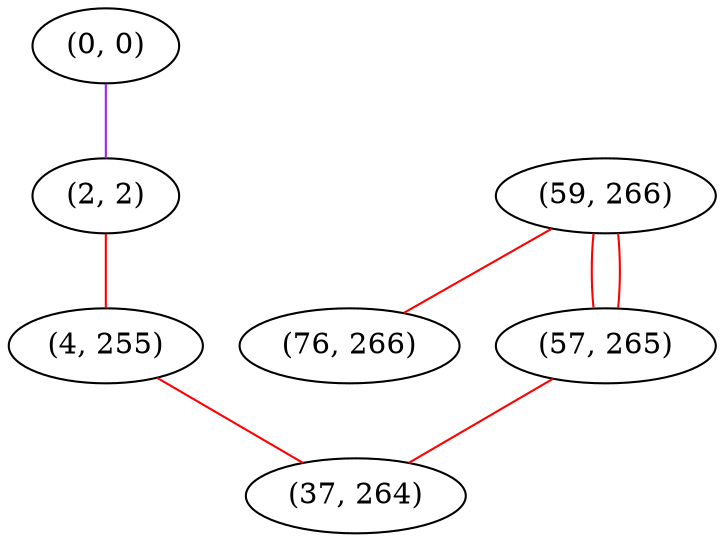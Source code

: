 graph "" {
"(0, 0)";
"(59, 266)";
"(2, 2)";
"(76, 266)";
"(4, 255)";
"(57, 265)";
"(37, 264)";
"(0, 0)" -- "(2, 2)"  [color=purple, key=0, weight=4];
"(59, 266)" -- "(76, 266)"  [color=red, key=0, weight=1];
"(59, 266)" -- "(57, 265)"  [color=red, key=0, weight=1];
"(59, 266)" -- "(57, 265)"  [color=red, key=1, weight=1];
"(2, 2)" -- "(4, 255)"  [color=red, key=0, weight=1];
"(4, 255)" -- "(37, 264)"  [color=red, key=0, weight=1];
"(57, 265)" -- "(37, 264)"  [color=red, key=0, weight=1];
}
